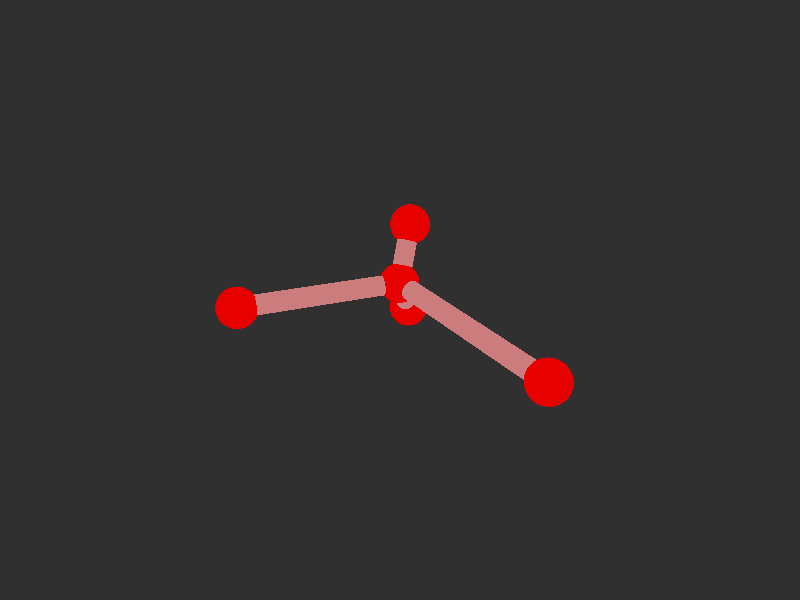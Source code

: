 #version 3.7; 
    global_settings { assumed_gamma 1.0 }
    

    camera {
    location  <20, 20, 20>
    right     x*image_width/image_height
    look_at   <0, 0, 0>
    angle 58
    }

    background { color rgb<1,1,1>*0.03 }


    light_source { <-20, 30, -25> color red 0.6 green 0.6 blue 0.6 }
    light_source { < 20, 30, -25> color red 0.6 green 0.6 blue 0.6 }
    
    #declare m = 1;
    union {

    union {
    sphere { m*<-1.198421007291718,-0.17247100625468084,-1.2440437631361374>, 1 }        
    sphere {  m*<0.09986172098425072,0.28160944148408007,8.660885864864166>, 1 }
    sphere {  m*<5.951967543427925,0.07736341214811554,-4.896350413680912>, 1 }
    sphere {  m*<-2.862201959647072,2.1566174125226967,-2.1424701551911047>, 1}
    sphere { m*<-2.5944147386092404,-2.7310745298812007,-1.9529238700285343>, 1 }    

        pigment { color rgb<0.8,0,0>  }
    finish { ambient 0.1 diffuse 0.7 phong 1 }
    }    
    union {
    cylinder { m*<0.09986172098425072,0.28160944148408007,8.660885864864166>, <-1.198421007291718,-0.17247100625468084,-1.2440437631361374>, 0.5 }
    cylinder { m*<5.951967543427925,0.07736341214811554,-4.896350413680912>, <-1.198421007291718,-0.17247100625468084,-1.2440437631361374>, 0.5}
    cylinder { m*<-2.862201959647072,2.1566174125226967,-2.1424701551911047>, <-1.198421007291718,-0.17247100625468084,-1.2440437631361374>, 0.5 }
    cylinder {  m*<-2.5944147386092404,-2.7310745298812007,-1.9529238700285343>, <-1.198421007291718,-0.17247100625468084,-1.2440437631361374>, 0.5}

    pigment { color rgb<0.6,.2,.2>  }
    finish { ambient 0.1 diffuse 0.7 phong 1 }    
    }
    
    // rotate <0, 0, 0>
    }
    #version 3.7; 
    global_settings { assumed_gamma 1.0 }
    

    camera {
    location  <20, 20, 20>
    right     x*image_width/image_height
    look_at   <0, 0, 0>
    angle 58
    }

    background { color rgb<1,1,1>*0.03 }


    light_source { <-20, 30, -25> color red 0.6 green 0.6 blue 0.6 }
    light_source { < 20, 30, -25> color red 0.6 green 0.6 blue 0.6 }
    
    #declare m = 1;
    union {

    union {
    sphere { m*<-1.198421007291718,-0.17247100625468084,-1.2440437631361374>, 1 }        
    sphere {  m*<0.09986172098425072,0.28160944148408007,8.660885864864166>, 1 }
    sphere {  m*<5.951967543427925,0.07736341214811554,-4.896350413680912>, 1 }
    sphere {  m*<-2.862201959647072,2.1566174125226967,-2.1424701551911047>, 1}
    sphere { m*<-2.5944147386092404,-2.7310745298812007,-1.9529238700285343>, 1 }    

        pigment { color rgb<0.8,0,0>  }
    finish { ambient 0.1 diffuse 0.7 phong 1 }
    }    
    union {
    cylinder { m*<0.09986172098425072,0.28160944148408007,8.660885864864166>, <-1.198421007291718,-0.17247100625468084,-1.2440437631361374>, 0.5 }
    cylinder { m*<5.951967543427925,0.07736341214811554,-4.896350413680912>, <-1.198421007291718,-0.17247100625468084,-1.2440437631361374>, 0.5}
    cylinder { m*<-2.862201959647072,2.1566174125226967,-2.1424701551911047>, <-1.198421007291718,-0.17247100625468084,-1.2440437631361374>, 0.5 }
    cylinder {  m*<-2.5944147386092404,-2.7310745298812007,-1.9529238700285343>, <-1.198421007291718,-0.17247100625468084,-1.2440437631361374>, 0.5}

    pigment { color rgb<0.6,.2,.2>  }
    finish { ambient 0.1 diffuse 0.7 phong 1 }    
    }
    
    // rotate <0, 0, 0>
    }
    
